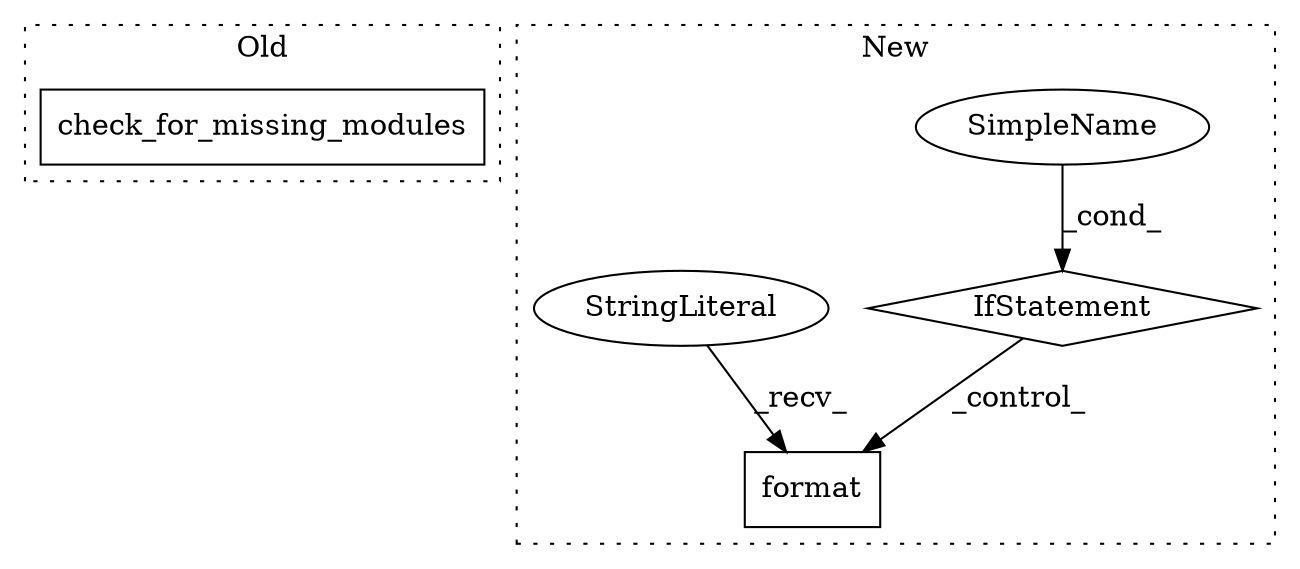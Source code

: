 digraph G {
subgraph cluster0 {
1 [label="check_for_missing_modules" a="32" s="2700,2731" l="26,1" shape="box"];
label = "Old";
style="dotted";
}
subgraph cluster1 {
2 [label="IfStatement" a="25" s="2630,2666" l="4,2" shape="diamond"];
3 [label="format" a="32" s="3470,3491" l="7,1" shape="box"];
4 [label="SimpleName" a="42" s="" l="" shape="ellipse"];
5 [label="StringLiteral" a="45" s="3408" l="61" shape="ellipse"];
label = "New";
style="dotted";
}
2 -> 3 [label="_control_"];
4 -> 2 [label="_cond_"];
5 -> 3 [label="_recv_"];
}